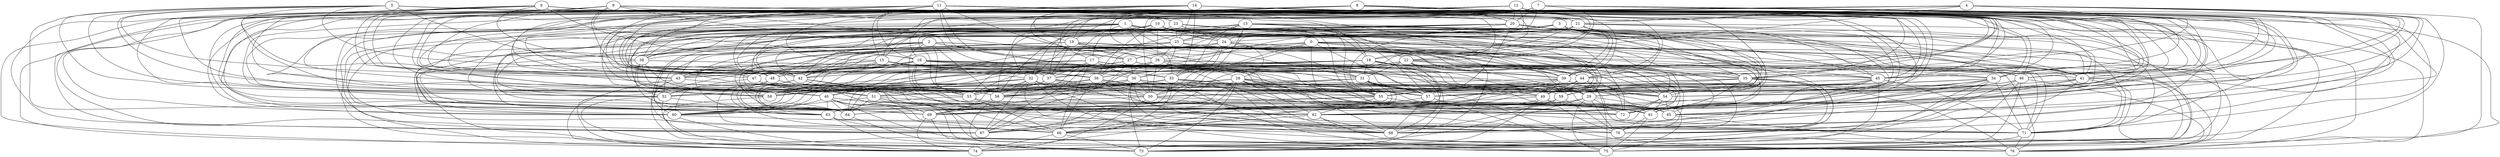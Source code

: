 graph g {0;1;2;3;4;5;6;7;8;9;10;11;12;13;14;15;16;17;18;19;20;21;22;23;24;25;26;27;28;29;30;31;32;33;34;35;36;37;38;39;40;41;42;43;44;45;46;47;48;49;50;51;52;53;54;55;56;57;58;59;60;61;62;63;64;65;66;67;68;69;70;71;72;73;74;75;76;0 -- 26;0 -- 38;0 -- 41;0 -- 43;0 -- 44;0 -- 45;0 -- 47;0 -- 54;0 -- 55;0 -- 57;0 -- 58;0 -- 63;0 -- 64;0 -- 69;0 -- 70;0 -- 76;1 -- 24;1 -- 25;1 -- 36;1 -- 37;1 -- 38;1 -- 39;1 -- 47;1 -- 48;1 -- 67;1 -- 68;1 -- 70;1 -- 72;1 -- 73;1 -- 74;1 -- 75;1 -- 76;2 -- 27;2 -- 35;2 -- 36;2 -- 42;2 -- 43;2 -- 44;2 -- 48;2 -- 53;2 -- 55;2 -- 56;2 -- 61;2 -- 64;2 -- 65;2 -- 68;2 -- 71;2 -- 74;3 -- 25;3 -- 27;3 -- 35;3 -- 37;3 -- 39;3 -- 41;3 -- 42;3 -- 45;3 -- 52;3 -- 54;3 -- 56;3 -- 59;3 -- 60;3 -- 62;3 -- 63;3 -- 75;4 -- 19;4 -- 21;4 -- 22;4 -- 34;4 -- 40;4 -- 42;4 -- 45;4 -- 47;4 -- 48;4 -- 50;4 -- 55;4 -- 58;4 -- 59;4 -- 65;4 -- 73;4 -- 75;5 -- 21;5 -- 23;5 -- 34;5 -- 37;5 -- 38;5 -- 42;5 -- 43;5 -- 46;5 -- 49;5 -- 51;5 -- 52;5 -- 58;5 -- 61;5 -- 63;5 -- 68;5 -- 72;6 -- 16;6 -- 18;6 -- 23;6 -- 36;6 -- 39;6 -- 40;6 -- 43;6 -- 45;6 -- 46;6 -- 50;6 -- 52;6 -- 56;6 -- 57;6 -- 65;6 -- 67;6 -- 70;7 -- 15;7 -- 20;7 -- 22;7 -- 24;7 -- 37;7 -- 40;7 -- 41;7 -- 44;7 -- 46;7 -- 48;7 -- 51;7 -- 56;7 -- 58;7 -- 62;7 -- 70;7 -- 71;8 -- 18;8 -- 20;8 -- 27;8 -- 33;8 -- 34;8 -- 39;8 -- 41;8 -- 43;8 -- 48;8 -- 50;8 -- 51;8 -- 53;8 -- 59;8 -- 69;8 -- 72;8 -- 76;9 -- 16;9 -- 20;9 -- 21;9 -- 26;9 -- 33;9 -- 35;9 -- 37;9 -- 40;9 -- 43;9 -- 47;9 -- 49;9 -- 54;9 -- 59;9 -- 67;9 -- 71;9 -- 74;10 -- 15;10 -- 17;10 -- 18;10 -- 24;10 -- 26;10 -- 34;10 -- 35;10 -- 36;10 -- 38;10 -- 40;10 -- 41;10 -- 49;10 -- 52;10 -- 53;10 -- 55;10 -- 75;11 -- 15;11 -- 16;11 -- 22;11 -- 23;11 -- 26;11 -- 27;11 -- 33;11 -- 34;11 -- 36;11 -- 37;11 -- 44;11 -- 45;11 -- 60;11 -- 61;11 -- 73;11 -- 76;12 -- 16;12 -- 17;12 -- 19;12 -- 20;12 -- 24;12 -- 34;12 -- 35;12 -- 39;12 -- 44;12 -- 46;12 -- 47;12 -- 60;12 -- 63;12 -- 65;12 -- 68;12 -- 69;13 -- 17;13 -- 22;13 -- 25;13 -- 33;13 -- 36;13 -- 41;13 -- 42;13 -- 46;13 -- 47;13 -- 49;13 -- 50;13 -- 57;13 -- 60;13 -- 64;13 -- 71;13 -- 72;14 -- 15;14 -- 18;14 -- 19;14 -- 21;14 -- 25;14 -- 33;14 -- 35;14 -- 38;14 -- 45;14 -- 46;14 -- 48;14 -- 61;14 -- 62;14 -- 64;14 -- 67;14 -- 69;15 -- 30;15 -- 32;15 -- 39;15 -- 42;15 -- 43;15 -- 47;15 -- 57;15 -- 59;15 -- 63;15 -- 65;15 -- 72;15 -- 74;16 -- 30;16 -- 31;16 -- 38;16 -- 41;16 -- 42;16 -- 48;16 -- 53;16 -- 58;16 -- 62;16 -- 64;16 -- 72;16 -- 75;17 -- 29;17 -- 30;17 -- 37;17 -- 43;17 -- 45;17 -- 48;17 -- 56;17 -- 58;17 -- 59;17 -- 61;17 -- 66;17 -- 67;17 -- 76;18 -- 29;18 -- 31;18 -- 37;18 -- 42;18 -- 44;18 -- 47;18 -- 54;18 -- 58;18 -- 60;18 -- 68;18 -- 71;18 -- 73;19 -- 26;19 -- 27;19 -- 31;19 -- 32;19 -- 36;19 -- 37;19 -- 41;19 -- 43;19 -- 52;19 -- 66;19 -- 70;19 -- 71;19 -- 72;20 -- 25;20 -- 29;20 -- 32;20 -- 36;20 -- 38;20 -- 42;20 -- 45;20 -- 52;20 -- 55;20 -- 57;20 -- 61;20 -- 73;21 -- 24;21 -- 29;21 -- 30;21 -- 36;21 -- 39;21 -- 41;21 -- 44;21 -- 53;21 -- 56;21 -- 57;21 -- 60;21 -- 76;22 -- 29;22 -- 31;22 -- 35;22 -- 38;22 -- 39;22 -- 43;22 -- 52;22 -- 53;22 -- 54;22 -- 67;22 -- 68;22 -- 69;23 -- 24;23 -- 25;23 -- 29;23 -- 32;23 -- 35;23 -- 41;23 -- 47;23 -- 48;23 -- 55;23 -- 59;23 -- 66;23 -- 69;23 -- 71;24 -- 27;24 -- 28;24 -- 31;24 -- 33;24 -- 42;24 -- 43;24 -- 45;24 -- 50;24 -- 54;24 -- 64;25 -- 26;25 -- 30;25 -- 31;25 -- 34;25 -- 40;25 -- 43;25 -- 44;25 -- 53;25 -- 58;25 -- 65;26 -- 28;26 -- 29;26 -- 39;26 -- 42;26 -- 46;26 -- 48;26 -- 50;26 -- 51;26 -- 56;26 -- 68;27 -- 29;27 -- 30;27 -- 38;27 -- 40;27 -- 46;27 -- 47;27 -- 49;27 -- 57;27 -- 58;27 -- 67;28 -- 52;28 -- 53;28 -- 57;28 -- 58;28 -- 59;28 -- 60;28 -- 61;28 -- 62;28 -- 65;28 -- 67;28 -- 69;28 -- 71;28 -- 72;28 -- 73;29 -- 62;29 -- 63;29 -- 64;29 -- 65;29 -- 70;29 -- 72;29 -- 74;29 -- 75;30 -- 50;30 -- 51;30 -- 52;30 -- 54;30 -- 55;30 -- 68;30 -- 69;30 -- 70;30 -- 71;30 -- 73;31 -- 49;31 -- 51;31 -- 55;31 -- 56;31 -- 57;31 -- 59;31 -- 61;31 -- 63;31 -- 74;31 -- 76;32 -- 49;32 -- 50;32 -- 53;32 -- 54;32 -- 56;32 -- 58;32 -- 60;32 -- 64;32 -- 67;32 -- 68;32 -- 75;32 -- 76;33 -- 52;33 -- 55;33 -- 56;33 -- 58;33 -- 63;33 -- 65;33 -- 66;33 -- 68;33 -- 70;33 -- 75;34 -- 54;34 -- 56;34 -- 57;34 -- 62;34 -- 64;34 -- 67;34 -- 70;34 -- 71;34 -- 74;35 -- 50;35 -- 51;35 -- 57;35 -- 58;35 -- 70;35 -- 72;35 -- 73;35 -- 76;36 -- 51;36 -- 54;36 -- 58;36 -- 59;36 -- 62;36 -- 63;36 -- 69;37 -- 50;37 -- 53;37 -- 55;37 -- 57;37 -- 64;37 -- 65;37 -- 69;38 -- 50;38 -- 56;38 -- 59;38 -- 60;38 -- 65;38 -- 66;38 -- 71;39 -- 49;39 -- 55;39 -- 58;39 -- 61;39 -- 64;39 -- 66;39 -- 71;40 -- 60;40 -- 61;40 -- 63;40 -- 64;40 -- 66;40 -- 68;40 -- 69;40 -- 72;40 -- 76;41 -- 61;41 -- 65;41 -- 67;41 -- 68;41 -- 73;41 -- 74;42 -- 66;42 -- 67;42 -- 69;42 -- 70;42 -- 76;43 -- 60;43 -- 62;43 -- 73;43 -- 75;44 -- 49;44 -- 50;44 -- 52;44 -- 59;44 -- 66;44 -- 67;44 -- 72;44 -- 75;45 -- 49;45 -- 51;45 -- 53;45 -- 68;45 -- 71;45 -- 72;45 -- 74;46 -- 53;46 -- 54;46 -- 55;46 -- 59;46 -- 73;46 -- 74;46 -- 75;46 -- 76;47 -- 51;47 -- 52;47 -- 53;47 -- 56;47 -- 61;47 -- 62;48 -- 49;48 -- 52;48 -- 54;48 -- 57;48 -- 60;48 -- 63;49 -- 62;49 -- 65;49 -- 69;49 -- 70;49 -- 73;50 -- 61;50 -- 62;50 -- 63;50 -- 74;51 -- 60;51 -- 64;51 -- 65;51 -- 66;51 -- 67;51 -- 75;52 -- 64;52 -- 74;52 -- 76;53 -- 63;53 -- 66;53 -- 70;54 -- 61;54 -- 65;54 -- 66;54 -- 72;55 -- 60;55 -- 62;55 -- 67;55 -- 72;56 -- 69;56 -- 72;56 -- 73;57 -- 66;57 -- 68;57 -- 75;58 -- 74;59 -- 64;59 -- 68;59 -- 70;60 -- 70;60 -- 74;61 -- 70;61 -- 75;62 -- 66;62 -- 68;62 -- 76;63 -- 67;63 -- 71;63 -- 73;64 -- 73;65 -- 76;66 -- 73;66 -- 74;69 -- 74;69 -- 75;71 -- 75;71 -- 76;}